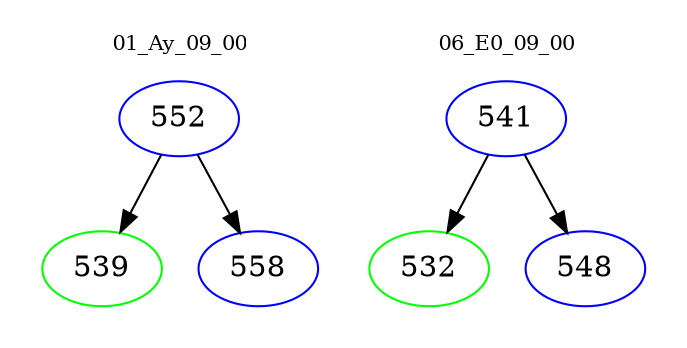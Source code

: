 digraph{
subgraph cluster_0 {
color = white
label = "01_Ay_09_00";
fontsize=10;
T0_552 [label="552", color="blue"]
T0_552 -> T0_539 [color="black"]
T0_539 [label="539", color="green"]
T0_552 -> T0_558 [color="black"]
T0_558 [label="558", color="blue"]
}
subgraph cluster_1 {
color = white
label = "06_E0_09_00";
fontsize=10;
T1_541 [label="541", color="blue"]
T1_541 -> T1_532 [color="black"]
T1_532 [label="532", color="green"]
T1_541 -> T1_548 [color="black"]
T1_548 [label="548", color="blue"]
}
}
